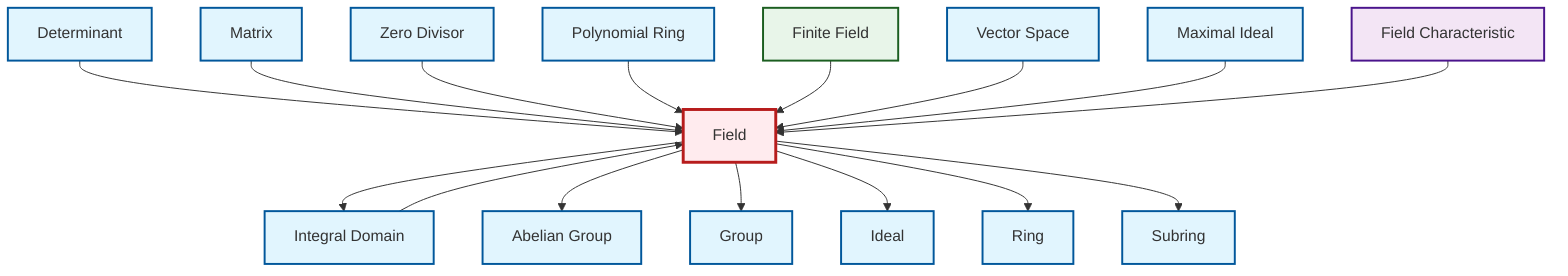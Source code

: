 graph TD
    classDef definition fill:#e1f5fe,stroke:#01579b,stroke-width:2px
    classDef theorem fill:#f3e5f5,stroke:#4a148c,stroke-width:2px
    classDef axiom fill:#fff3e0,stroke:#e65100,stroke-width:2px
    classDef example fill:#e8f5e9,stroke:#1b5e20,stroke-width:2px
    classDef current fill:#ffebee,stroke:#b71c1c,stroke-width:3px
    def-zero-divisor["Zero Divisor"]:::definition
    def-determinant["Determinant"]:::definition
    def-subring["Subring"]:::definition
    def-maximal-ideal["Maximal Ideal"]:::definition
    ex-finite-field["Finite Field"]:::example
    def-vector-space["Vector Space"]:::definition
    def-ideal["Ideal"]:::definition
    def-abelian-group["Abelian Group"]:::definition
    def-integral-domain["Integral Domain"]:::definition
    def-field["Field"]:::definition
    def-polynomial-ring["Polynomial Ring"]:::definition
    def-ring["Ring"]:::definition
    thm-field-characteristic["Field Characteristic"]:::theorem
    def-group["Group"]:::definition
    def-matrix["Matrix"]:::definition
    def-integral-domain --> def-field
    def-determinant --> def-field
    def-matrix --> def-field
    def-field --> def-integral-domain
    def-field --> def-abelian-group
    def-zero-divisor --> def-field
    def-polynomial-ring --> def-field
    def-field --> def-group
    ex-finite-field --> def-field
    def-vector-space --> def-field
    def-maximal-ideal --> def-field
    def-field --> def-ideal
    def-field --> def-ring
    def-field --> def-subring
    thm-field-characteristic --> def-field
    class def-field current